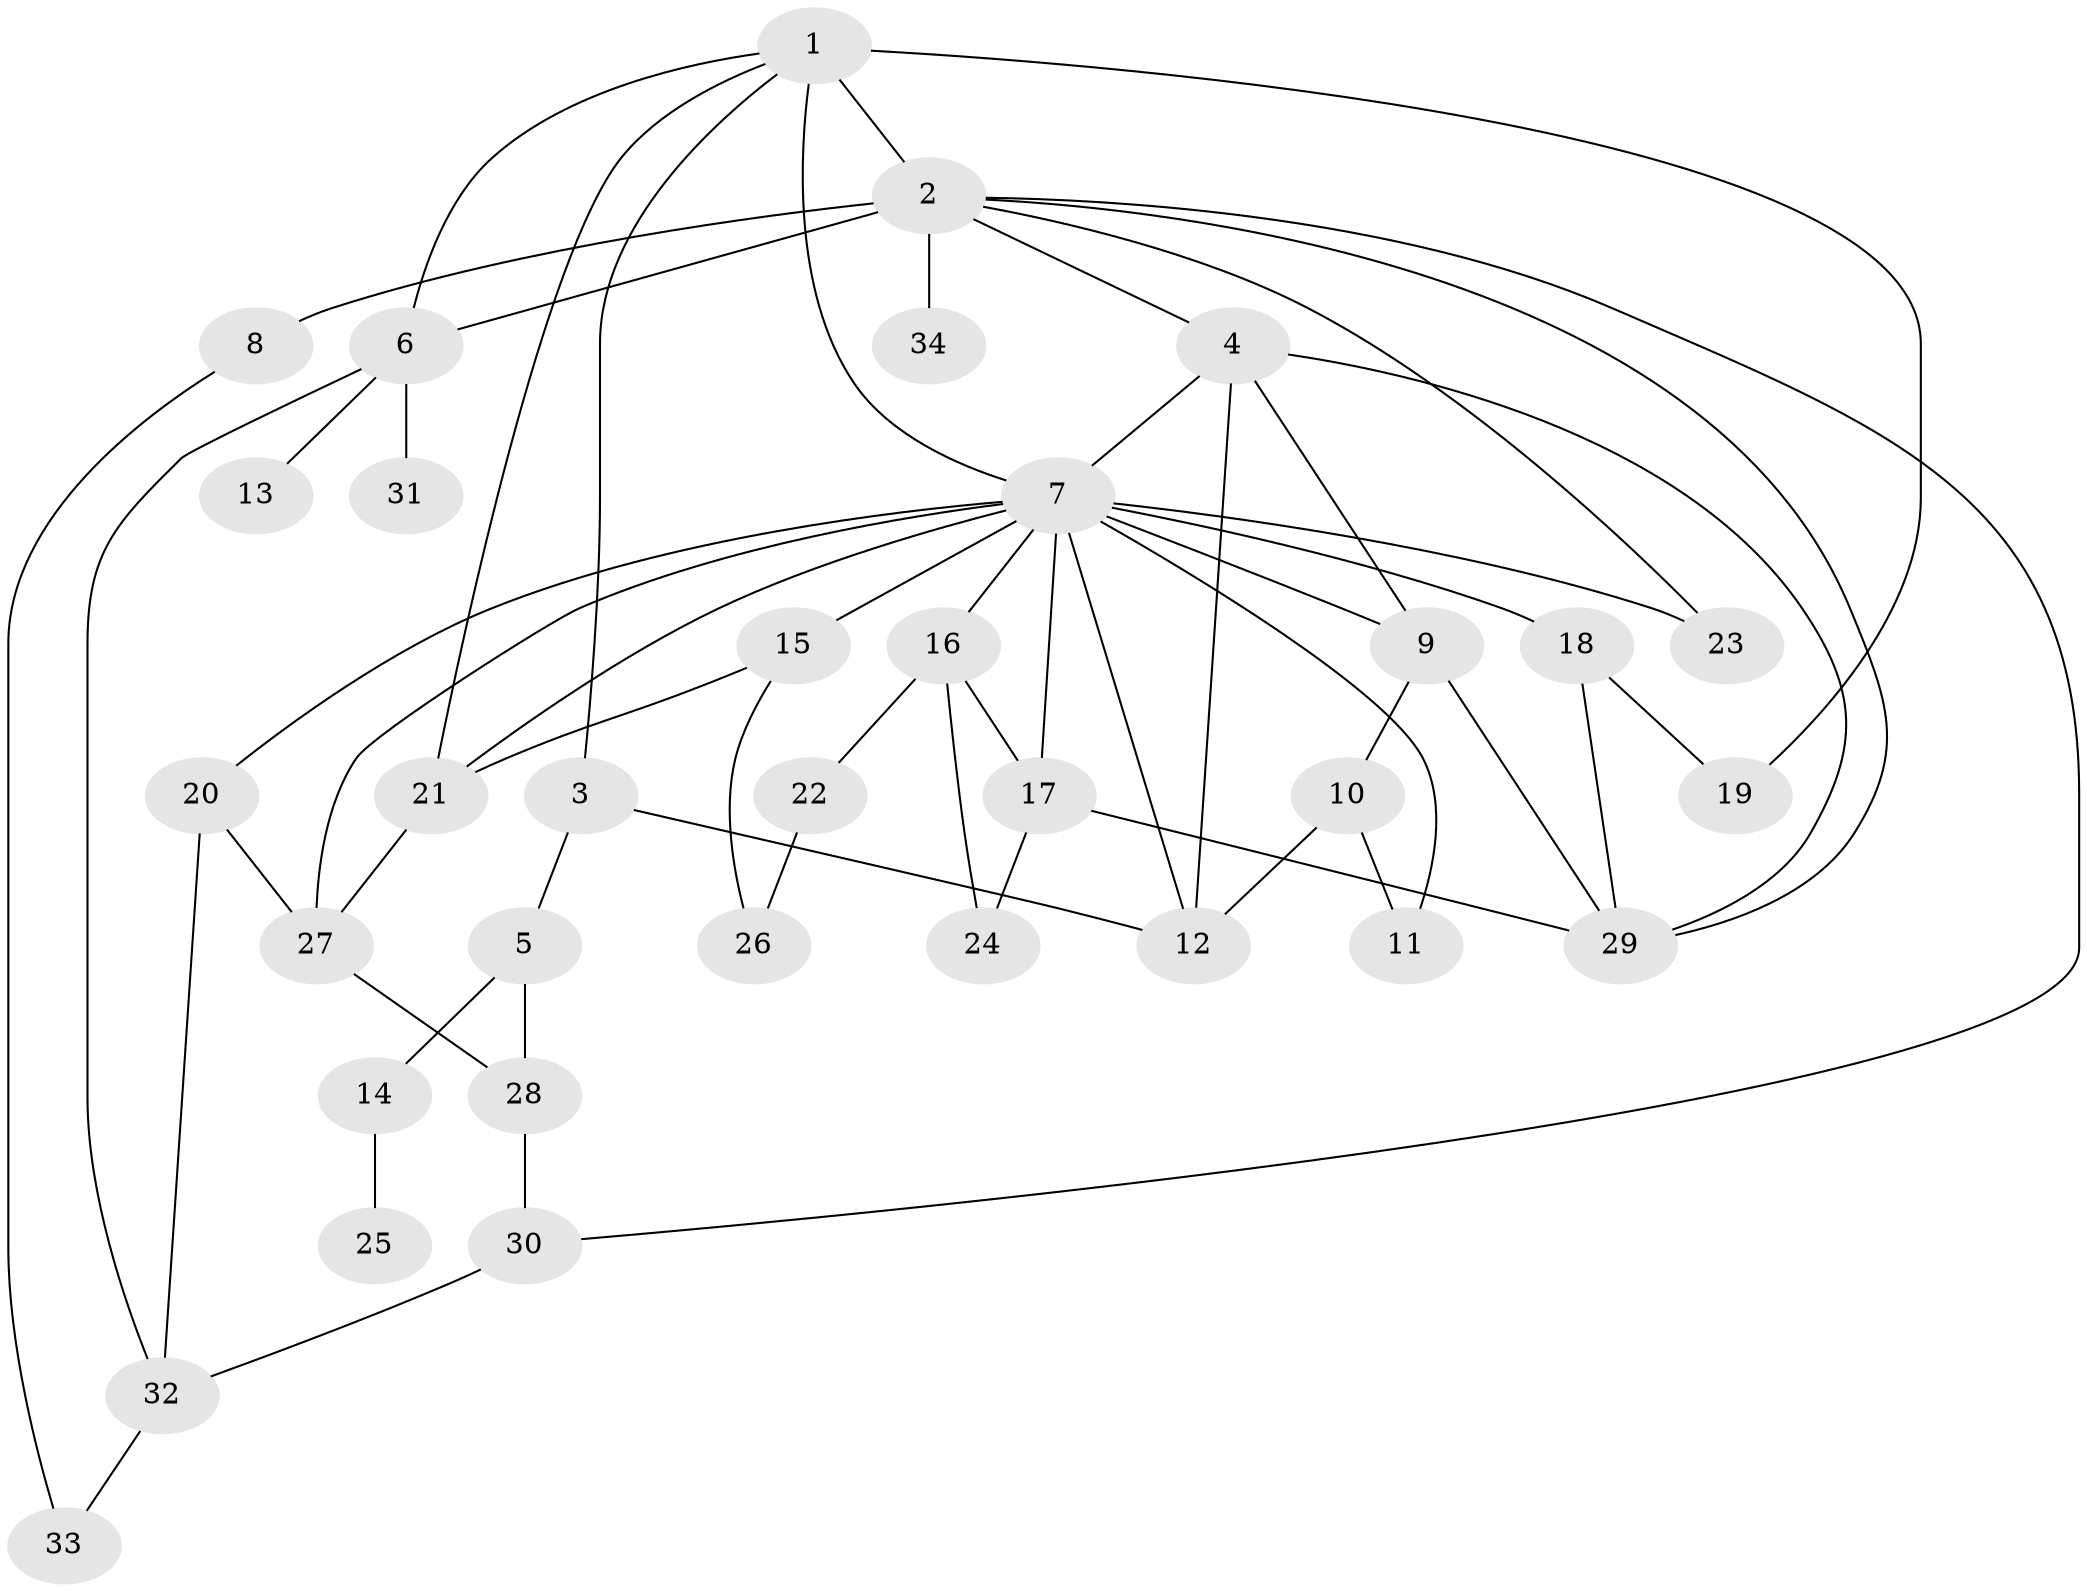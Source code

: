 // original degree distribution, {8: 0.011764705882352941, 3: 0.23529411764705882, 4: 0.18823529411764706, 6: 0.011764705882352941, 5: 0.058823529411764705, 1: 0.24705882352941178, 2: 0.24705882352941178}
// Generated by graph-tools (version 1.1) at 2025/48/03/04/25 22:48:39]
// undirected, 34 vertices, 58 edges
graph export_dot {
  node [color=gray90,style=filled];
  1;
  2;
  3;
  4;
  5;
  6;
  7;
  8;
  9;
  10;
  11;
  12;
  13;
  14;
  15;
  16;
  17;
  18;
  19;
  20;
  21;
  22;
  23;
  24;
  25;
  26;
  27;
  28;
  29;
  30;
  31;
  32;
  33;
  34;
  1 -- 2 [weight=1.0];
  1 -- 3 [weight=1.0];
  1 -- 6 [weight=1.0];
  1 -- 7 [weight=1.0];
  1 -- 19 [weight=2.0];
  1 -- 21 [weight=1.0];
  2 -- 4 [weight=1.0];
  2 -- 6 [weight=2.0];
  2 -- 8 [weight=2.0];
  2 -- 23 [weight=1.0];
  2 -- 29 [weight=1.0];
  2 -- 30 [weight=1.0];
  2 -- 34 [weight=1.0];
  3 -- 5 [weight=1.0];
  3 -- 12 [weight=1.0];
  4 -- 7 [weight=1.0];
  4 -- 9 [weight=1.0];
  4 -- 12 [weight=1.0];
  4 -- 29 [weight=1.0];
  5 -- 14 [weight=1.0];
  5 -- 28 [weight=1.0];
  6 -- 13 [weight=1.0];
  6 -- 31 [weight=1.0];
  6 -- 32 [weight=1.0];
  7 -- 9 [weight=1.0];
  7 -- 11 [weight=1.0];
  7 -- 12 [weight=1.0];
  7 -- 15 [weight=1.0];
  7 -- 16 [weight=1.0];
  7 -- 17 [weight=1.0];
  7 -- 18 [weight=1.0];
  7 -- 20 [weight=1.0];
  7 -- 21 [weight=1.0];
  7 -- 23 [weight=1.0];
  7 -- 27 [weight=1.0];
  8 -- 33 [weight=1.0];
  9 -- 10 [weight=1.0];
  9 -- 29 [weight=1.0];
  10 -- 11 [weight=1.0];
  10 -- 12 [weight=1.0];
  14 -- 25 [weight=1.0];
  15 -- 21 [weight=1.0];
  15 -- 26 [weight=1.0];
  16 -- 17 [weight=1.0];
  16 -- 22 [weight=1.0];
  16 -- 24 [weight=1.0];
  17 -- 24 [weight=1.0];
  17 -- 29 [weight=1.0];
  18 -- 19 [weight=1.0];
  18 -- 29 [weight=1.0];
  20 -- 27 [weight=2.0];
  20 -- 32 [weight=1.0];
  21 -- 27 [weight=1.0];
  22 -- 26 [weight=1.0];
  27 -- 28 [weight=1.0];
  28 -- 30 [weight=1.0];
  30 -- 32 [weight=1.0];
  32 -- 33 [weight=1.0];
}
